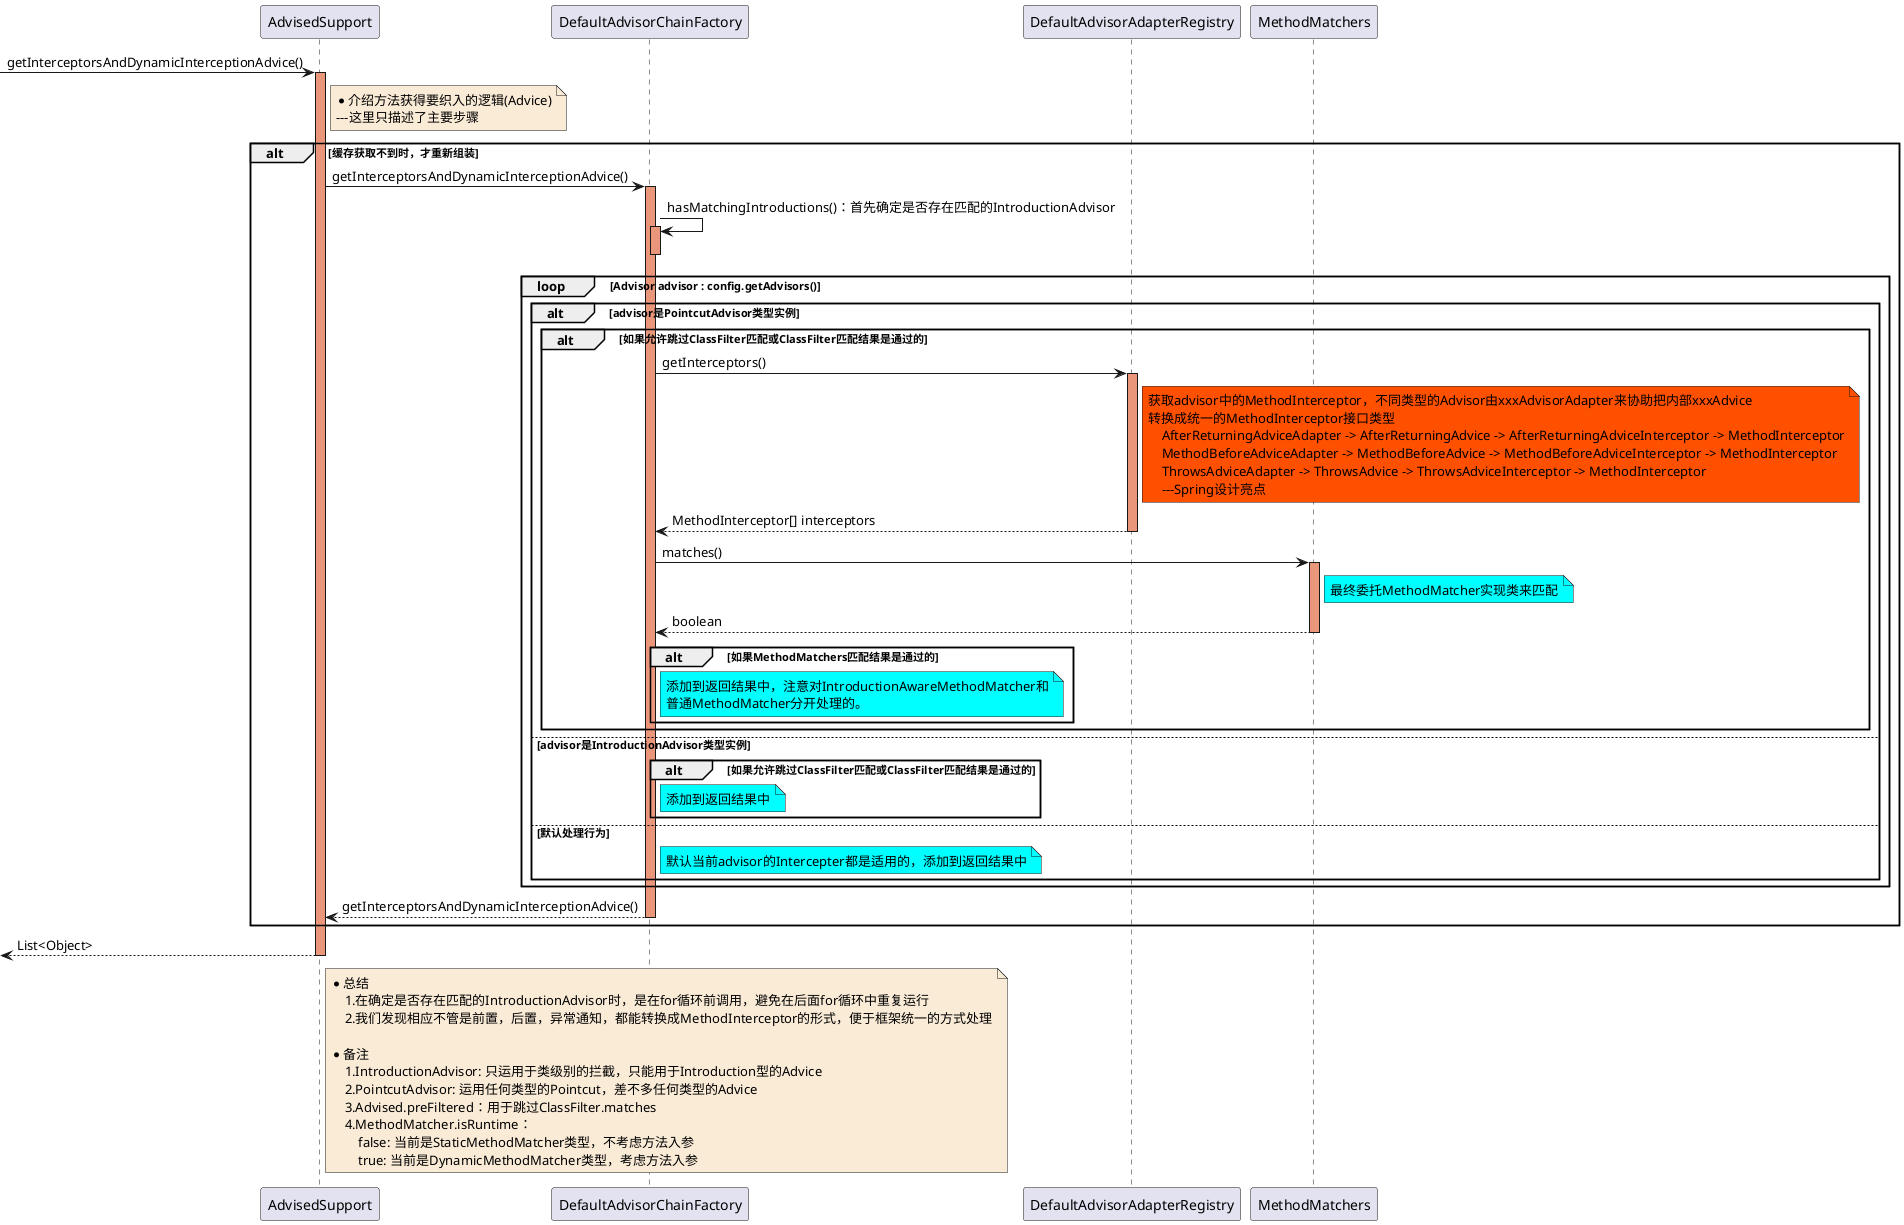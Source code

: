 @startuml
-> AdvisedSupport : getInterceptorsAndDynamicInterceptionAdvice()
activate AdvisedSupport #DarkSalmon

note right of AdvisedSupport #FAEBD7
    *介绍方法获得要织入的逻辑(Advice)
    ---这里只描述了主要步骤
end note
    alt 缓存获取不到时，才重新组装
        AdvisedSupport -> DefaultAdvisorChainFactory : getInterceptorsAndDynamicInterceptionAdvice()
        activate DefaultAdvisorChainFactory #DarkSalmon
            DefaultAdvisorChainFactory -> DefaultAdvisorChainFactory : hasMatchingIntroductions()：首先确定是否存在匹配的IntroductionAdvisor
            activate DefaultAdvisorChainFactory #DarkSalmon
            deactivate DefaultAdvisorChainFactory

            loop Advisor advisor : config.getAdvisors()

                alt advisor是PointcutAdvisor类型实例

                    alt 如果允许跳过ClassFilter匹配或ClassFilter匹配结果是通过的

                        DefaultAdvisorChainFactory -> DefaultAdvisorAdapterRegistry :getInterceptors()
                        activate DefaultAdvisorAdapterRegistry #DarkSalmon
                            note right of DefaultAdvisorAdapterRegistry #FF5000
                                获取advisor中的MethodInterceptor，不同类型的Advisor由xxxAdvisorAdapter来协助把内部xxxAdvice
                                转换成统一的MethodInterceptor接口类型
                                    AfterReturningAdviceAdapter -> AfterReturningAdvice -> AfterReturningAdviceInterceptor -> MethodInterceptor
                                    MethodBeforeAdviceAdapter -> MethodBeforeAdvice -> MethodBeforeAdviceInterceptor -> MethodInterceptor
                                    ThrowsAdviceAdapter -> ThrowsAdvice -> ThrowsAdviceInterceptor -> MethodInterceptor
                                    ---Spring设计亮点
                            end note
                        DefaultAdvisorAdapterRegistry --> DefaultAdvisorChainFactory :MethodInterceptor[] interceptors
                        deactivate DefaultAdvisorAdapterRegistry

                        DefaultAdvisorChainFactory -> MethodMatchers :matches()
                        activate MethodMatchers #DarkSalmon
                            note right of MethodMatchers #aqua
                                最终委托MethodMatcher实现类来匹配
                            end note
                        MethodMatchers --> DefaultAdvisorChainFactory :boolean
                        deactivate MethodMatchers

                        alt 如果MethodMatchers匹配结果是通过的
                            note right of DefaultAdvisorChainFactory #aqua
                                添加到返回结果中，注意对IntroductionAwareMethodMatcher和
                                普通MethodMatcher分开处理的。
                            end note
                        end

                    end

                else advisor是IntroductionAdvisor类型实例

                    alt 如果允许跳过ClassFilter匹配或ClassFilter匹配结果是通过的
                        note right of DefaultAdvisorChainFactory #aqua
                            添加到返回结果中
                        end note
                    end

                else 默认处理行为
                    note right of DefaultAdvisorChainFactory #aqua
                        默认当前advisor的Intercepter都是适用的，添加到返回结果中
                    end note
                end

            end

        DefaultAdvisorChainFactory --> AdvisedSupport : getInterceptorsAndDynamicInterceptionAdvice()
        deactivate DefaultAdvisorChainFactory

    end

<-- AdvisedSupport: List<Object>
deactivate AdvisedSupport

note right of AdvisedSupport #FAEBD7
*总结
    1.在确定是否存在匹配的IntroductionAdvisor时，是在for循环前调用，避免在后面for循环中重复运行
    2.我们发现相应不管是前置，后置，异常通知，都能转换成MethodInterceptor的形式，便于框架统一的方式处理

*备注
    1.IntroductionAdvisor: 只运用于类级别的拦截，只能用于Introduction型的Advice
    2.PointcutAdvisor: 运用任何类型的Pointcut，差不多任何类型的Advice
    3.Advised.preFiltered：用于跳过ClassFilter.matches
    4.MethodMatcher.isRuntime：
        false: 当前是StaticMethodMatcher类型，不考虑方法入参
        true: 当前是DynamicMethodMatcher类型，考虑方法入参
end note

@enduml
